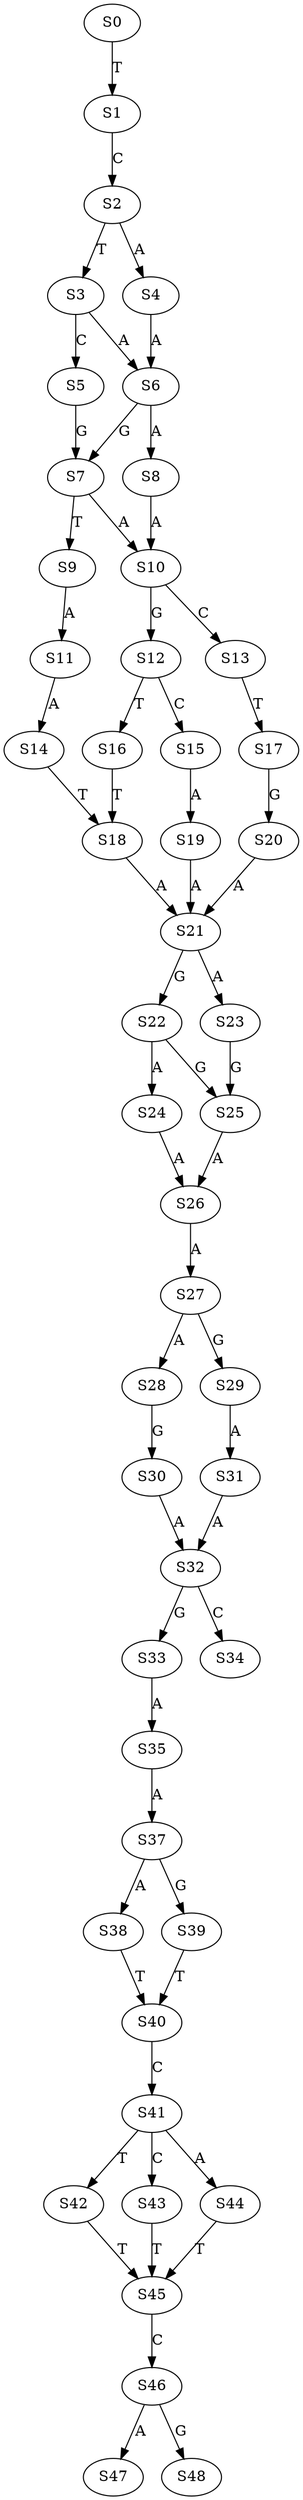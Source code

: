 strict digraph  {
	S0 -> S1 [ label = T ];
	S1 -> S2 [ label = C ];
	S2 -> S3 [ label = T ];
	S2 -> S4 [ label = A ];
	S3 -> S5 [ label = C ];
	S3 -> S6 [ label = A ];
	S4 -> S6 [ label = A ];
	S5 -> S7 [ label = G ];
	S6 -> S7 [ label = G ];
	S6 -> S8 [ label = A ];
	S7 -> S9 [ label = T ];
	S7 -> S10 [ label = A ];
	S8 -> S10 [ label = A ];
	S9 -> S11 [ label = A ];
	S10 -> S12 [ label = G ];
	S10 -> S13 [ label = C ];
	S11 -> S14 [ label = A ];
	S12 -> S15 [ label = C ];
	S12 -> S16 [ label = T ];
	S13 -> S17 [ label = T ];
	S14 -> S18 [ label = T ];
	S15 -> S19 [ label = A ];
	S16 -> S18 [ label = T ];
	S17 -> S20 [ label = G ];
	S18 -> S21 [ label = A ];
	S19 -> S21 [ label = A ];
	S20 -> S21 [ label = A ];
	S21 -> S22 [ label = G ];
	S21 -> S23 [ label = A ];
	S22 -> S24 [ label = A ];
	S22 -> S25 [ label = G ];
	S23 -> S25 [ label = G ];
	S24 -> S26 [ label = A ];
	S25 -> S26 [ label = A ];
	S26 -> S27 [ label = A ];
	S27 -> S28 [ label = A ];
	S27 -> S29 [ label = G ];
	S28 -> S30 [ label = G ];
	S29 -> S31 [ label = A ];
	S30 -> S32 [ label = A ];
	S31 -> S32 [ label = A ];
	S32 -> S33 [ label = G ];
	S32 -> S34 [ label = C ];
	S33 -> S35 [ label = A ];
	S35 -> S37 [ label = A ];
	S37 -> S38 [ label = A ];
	S37 -> S39 [ label = G ];
	S38 -> S40 [ label = T ];
	S39 -> S40 [ label = T ];
	S40 -> S41 [ label = C ];
	S41 -> S42 [ label = T ];
	S41 -> S43 [ label = C ];
	S41 -> S44 [ label = A ];
	S42 -> S45 [ label = T ];
	S43 -> S45 [ label = T ];
	S44 -> S45 [ label = T ];
	S45 -> S46 [ label = C ];
	S46 -> S47 [ label = A ];
	S46 -> S48 [ label = G ];
}

